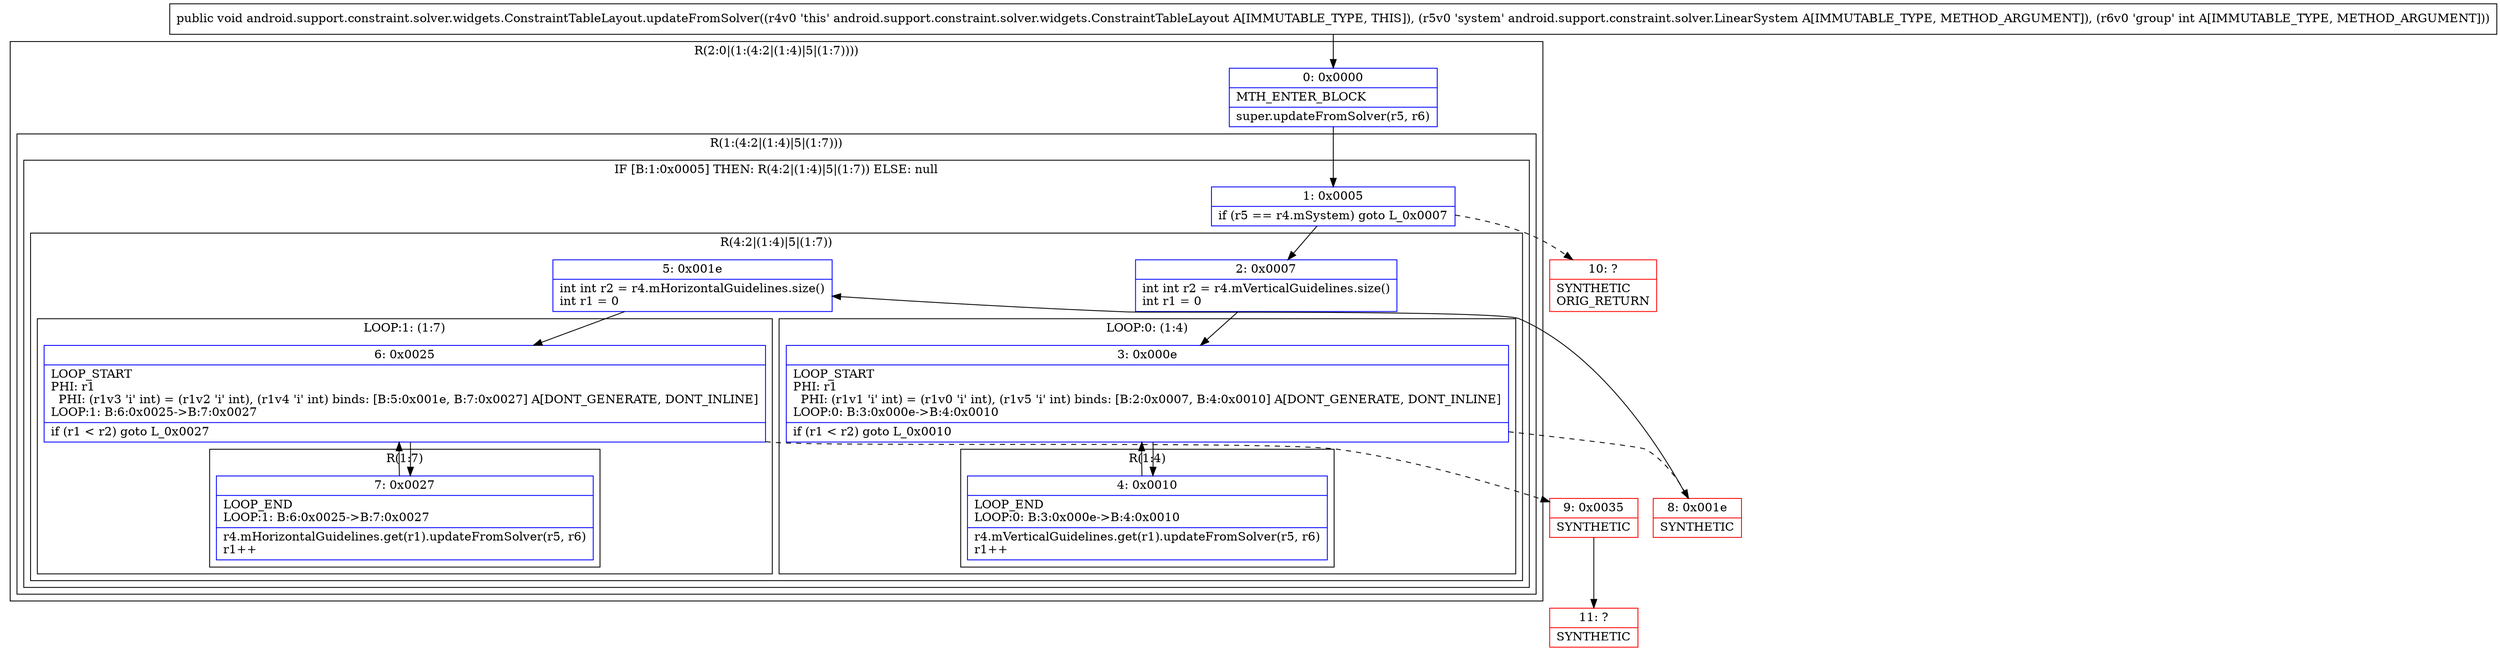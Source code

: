 digraph "CFG forandroid.support.constraint.solver.widgets.ConstraintTableLayout.updateFromSolver(Landroid\/support\/constraint\/solver\/LinearSystem;I)V" {
subgraph cluster_Region_74675689 {
label = "R(2:0|(1:(4:2|(1:4)|5|(1:7))))";
node [shape=record,color=blue];
Node_0 [shape=record,label="{0\:\ 0x0000|MTH_ENTER_BLOCK\l|super.updateFromSolver(r5, r6)\l}"];
subgraph cluster_Region_1077423440 {
label = "R(1:(4:2|(1:4)|5|(1:7)))";
node [shape=record,color=blue];
subgraph cluster_IfRegion_1266975002 {
label = "IF [B:1:0x0005] THEN: R(4:2|(1:4)|5|(1:7)) ELSE: null";
node [shape=record,color=blue];
Node_1 [shape=record,label="{1\:\ 0x0005|if (r5 == r4.mSystem) goto L_0x0007\l}"];
subgraph cluster_Region_347727683 {
label = "R(4:2|(1:4)|5|(1:7))";
node [shape=record,color=blue];
Node_2 [shape=record,label="{2\:\ 0x0007|int int r2 = r4.mVerticalGuidelines.size()\lint r1 = 0\l}"];
subgraph cluster_LoopRegion_1313291824 {
label = "LOOP:0: (1:4)";
node [shape=record,color=blue];
Node_3 [shape=record,label="{3\:\ 0x000e|LOOP_START\lPHI: r1 \l  PHI: (r1v1 'i' int) = (r1v0 'i' int), (r1v5 'i' int) binds: [B:2:0x0007, B:4:0x0010] A[DONT_GENERATE, DONT_INLINE]\lLOOP:0: B:3:0x000e\-\>B:4:0x0010\l|if (r1 \< r2) goto L_0x0010\l}"];
subgraph cluster_Region_1918024169 {
label = "R(1:4)";
node [shape=record,color=blue];
Node_4 [shape=record,label="{4\:\ 0x0010|LOOP_END\lLOOP:0: B:3:0x000e\-\>B:4:0x0010\l|r4.mVerticalGuidelines.get(r1).updateFromSolver(r5, r6)\lr1++\l}"];
}
}
Node_5 [shape=record,label="{5\:\ 0x001e|int int r2 = r4.mHorizontalGuidelines.size()\lint r1 = 0\l}"];
subgraph cluster_LoopRegion_685505470 {
label = "LOOP:1: (1:7)";
node [shape=record,color=blue];
Node_6 [shape=record,label="{6\:\ 0x0025|LOOP_START\lPHI: r1 \l  PHI: (r1v3 'i' int) = (r1v2 'i' int), (r1v4 'i' int) binds: [B:5:0x001e, B:7:0x0027] A[DONT_GENERATE, DONT_INLINE]\lLOOP:1: B:6:0x0025\-\>B:7:0x0027\l|if (r1 \< r2) goto L_0x0027\l}"];
subgraph cluster_Region_1937998361 {
label = "R(1:7)";
node [shape=record,color=blue];
Node_7 [shape=record,label="{7\:\ 0x0027|LOOP_END\lLOOP:1: B:6:0x0025\-\>B:7:0x0027\l|r4.mHorizontalGuidelines.get(r1).updateFromSolver(r5, r6)\lr1++\l}"];
}
}
}
}
}
}
Node_8 [shape=record,color=red,label="{8\:\ 0x001e|SYNTHETIC\l}"];
Node_9 [shape=record,color=red,label="{9\:\ 0x0035|SYNTHETIC\l}"];
Node_10 [shape=record,color=red,label="{10\:\ ?|SYNTHETIC\lORIG_RETURN\l}"];
Node_11 [shape=record,color=red,label="{11\:\ ?|SYNTHETIC\l}"];
MethodNode[shape=record,label="{public void android.support.constraint.solver.widgets.ConstraintTableLayout.updateFromSolver((r4v0 'this' android.support.constraint.solver.widgets.ConstraintTableLayout A[IMMUTABLE_TYPE, THIS]), (r5v0 'system' android.support.constraint.solver.LinearSystem A[IMMUTABLE_TYPE, METHOD_ARGUMENT]), (r6v0 'group' int A[IMMUTABLE_TYPE, METHOD_ARGUMENT])) }"];
MethodNode -> Node_0;
Node_0 -> Node_1;
Node_1 -> Node_2;
Node_1 -> Node_10[style=dashed];
Node_2 -> Node_3;
Node_3 -> Node_4;
Node_3 -> Node_8[style=dashed];
Node_4 -> Node_3;
Node_5 -> Node_6;
Node_6 -> Node_7;
Node_6 -> Node_9[style=dashed];
Node_7 -> Node_6;
Node_8 -> Node_5;
Node_9 -> Node_11;
}

